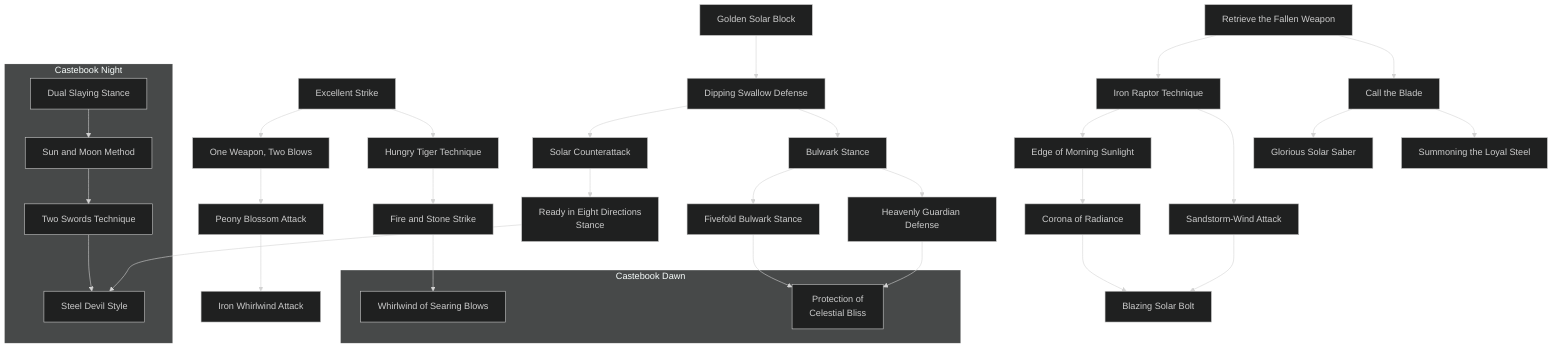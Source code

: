 ---
config:
  theme: dark
---

flowchart TD

    excellent_strike[Excellent Strike]
    click excellent_strike callback "
        Excellent Strike<br>
        <br>
        Cost: 1 mote per die<br>
        Duration: Instant<br>
        Type: Supplemental<br>
        Minimum Melee: 1<br>
        Minimum Essence: 1<br>
        Prerequisite Charms: None<br>
        <br>
        The Exalted fills her weapon with crackling Essence,
        making her swing hard and true. For each mote of Essence
        spent on this Charm, the player may add one die to a single
        attack but can no more than double her character's regular
        Dexterity + Melee dice pool.
        "

    hungry_tiger_technique[Hungry Tiger Technique]
    excellent_strike --> hungry_tiger_technique
    click hungry_tiger_technique callback "
        Hungry Tiger Technique<br>
        <br>
        Cost: 1 mote<br>
        Duration: Instant<br>
        Type: Minimum Melee<br>
        Supplemental: 2<br>
        Minimum Essence: 1<br>
        Prerequisite Charms: Excellent Strike<br>
        <br>
        To activate the Hungry Tiger Technique, the Exalted
        charges her body and weapon with Essence, unifying the
        two and making her attack as if the weapon were an
        extension of her being. If the attack is successful, the player
        counts the extra successes twice for the purposes of determining
        damage. The Essence to power this Charm must be
        spent prior to making the attack roll.
        "

    fire_and_stone_strike[Fire and Stone Strike]
    hungry_tiger_technique --> fire_and_stone_strike
    click fire_and_stone_strike callback "
        Fire and Stone Strike<br>
        <br>
        Cost: 1 mote per health level<br>
        Duration: Instant<br>
        Type: Supplemental<br>
        Minimum Melee: 3<br>
        Minimum Essence: 1<br>
        Prerequisite Charms: Hungry Tiger Technique<br>
        <br>
        The character focuses her Essence into her weapon and
        swings a terrible blow against her opponent. If the blow is
        successful, the character's attack does an additional die of
        damage against her opponent for every mote of Essence she
        spent activating the Charm. Characters cannot spend more
        Essence activating Fire and Stones Strike than they have
        dots of Strength. Note that the Essence cost of Fire and
        Stones Strike must be spent before the attack roll. If a
        non-orichalcum weapon is used to do more automatic damage
        successes than its damage rating, it will probably break.<br>
        <br>
        Errata:<br>
        This one is entertainingly confusing. Clearly, nazi ninja frogmen secretly altered the manuscript.
        For every mote you spend on Fire and Stones strike, one of your damage dice will not be rolled, it will be
        an automatic success. It does not add to the damage of the attack, it merely takes what would normally be
        dice rolled for damage and converts them to automatic successes. This is a wager – if you do less dice of
        damage than you paid the conversion cost on, you have wasted the Essence. Obviously, if you can hit them
        at all while using this Charm, you will generally do at least one Health Level of damage, since all
        successful attacks do 1 die of damage. If the opponent is protected by Invulnerable Skin of Bronze or
        something else that completely defends against wimpy attacks, and you throw a wimpy attack at them, you
        will not do an automatic health level.
        "

    one_weapon_two_blows[One Weapon, Two Blows]
    excellent_strike --> one_weapon_two_blows
    click one_weapon_two_blows callback "
        One Weapon, Two Blows<br>
        <br>
        Cost: 3 motes<br>
        Duration: Instant<br>
        Type: Extra Action<br>
        Minimum Melee: 2<br>
        Minimum Essence: 1<br>
        Prerequisite Charms: Excellent Strike<br>
        <br>
        The Exalted charges her weapon arm with Essence,
        and it becomes as fast as a striking snake. The character
        may attack a target twice in one turn. The attacks both
        occur on the character's initiative, but each is rolled
        separately. If the defender attempts to dodge or parry, one
        roll is made and the results are applied to both attacks.
        "

    peony_blossom_attack[Peony Blossom Attack]
    one_weapon_two_blows --> peony_blossom_attack
    click peony_blossom_attack callback "
        Peony Blossom Attack<br>
        <br>
        Cost: Varies<br>
        Duration: Instant<br>
        Type: Extra Action<br>
        Minimum Melee: 3<br>
        Minimum Essence: 1<br>
        Prerequisite Charms: One Weapon, Two Blows<br>
        <br>
        The Exalted surrounds herself with a nimbus of Essence,
        and her movements become as rapid and smooth as
        ice on hot metal. The character may make multiple attacks,
        either against multiple targets or a single opponent.
        The character may attack as many times as she likes, so
        long as she has sufficient Essence to fuel the Charm. Each
        attack costs motes of Essence equal to the twice the total
        number of attacks the character has made that turn,
        including his normal attack. A character making 5 attacks
        would pay 28 (4 + 6 + 8 + 10) motes of Essence to activate
        the Peony Blossom Attack.<br>
        The player must declare how many attacks the character
        will make this turn before the character takes her first
        action. The character cannot split her Melee dice pool and
        use this Charm in the same turn, so a Combo with some
        sort of defensive Charm is recommended. Defenders must
        dodge or parry each attack separately.
        "

    iron_whirlwind_attack[Iron Whirlwind Attack]
    peony_blossom_attack --> iron_whirlwind_attack
    click iron_whirlwind_attack callback "
        Iron Whirlwind Attack<br>
        <br>
        Cost: 5 motes, 1 Willpower<br>
        Duration: Instant<br>
        Type: Extra Action<br>
        Minimum Melee: 5<br>
        Minimum Essence: 2<br>
        Prerequisite Charms: Peony Blossom Attack<br>
        <br>
        The character permeates his body with raw Essence,
        so much that it wraps around him in a gauzy corona and
        leaves trailing streaks behind his lightning-fast strikes and
        thrusts. On the turn he uses this Charm, the character may
        make a total number of attacks equal to his Dexterity.
        The character cannot split his Melee dice pool and
        use this Charm in the same turn, so a Combo with some
        sort of defensive Charm is recommended.
        "

    retrieve_the_fallen_weapon[Retrieve the Fallen Weapon]
    click retrieve_the_fallen_weapon callback "
        Retrieve the Fallen Weapon<br>
        <br>
        Cost: 1 mote<br>
        Duration: Instant<br>
        Type: Simple<br>
        Minimum Melee: 1<br>
        Minimum Essence: 1<br>
        Prerequisite Charms: None<br>
        <br>
        The Exalted may use the bonds that form between a
        weapon and its wielder to call his chosen implement of battle
        to his hand. This Charm can overcome friction and gravity to
        carry the weapon through the air to the character but cannot
        defeat doors, chains and other such substantial hindrances.
        The character must have his weapon hand empty and must be
        able to see the weapon in order to call it to himself. The
        character must have used the weapon and be familiar with it
        to use this Charm on it — it must be his weapon.
        "

    call_the_blade[Call the Blade]
    retrieve_the_fallen_weapon --> call_the_blade
    click call_the_blade callback "
        Call the Blade<br>
        <br>
        Cost: 3 motes<br>
        Duration: Instant<br>
        Type: Simple<br>
        Minimum Melee: 2<br>
        Minimum Essence: 2<br>
        Prerequisite Charms: Retrieve the Fallen Weapon<br>
        <br>
        The character may call her weapon back to her hand, even
        if she cannot see it. The weapon does not traverse the space
        between its location and the character's hand, it simply flashes into
        her grasp. The call of this Charm reaches only (10x the character's
        Essence) yards, if the weapon is farther than that, the Charm will
        fail. As with Retrieve the Fallen Weapon, the character cannot use
        this power to steal weapons, only to call her own weapon to her.
        "

    summoning_the_loyal_steel[Summoning the Loyal Steel]
    call_the_blade --> summoning_the_loyal_steel
    click summoning_the_loyal_steel callback "
        Summoning the Loyal Steel<br>
        <br>
        Cost: 1 mote to summon or banish<br>
        Duration: Instant<br>
        Type: Reflexive<br>
        Minimum Melee: 3<br>
        Minimum Essence: 1<br>
        Prerequisite Charms: Call the Blade<br>
        <br>
        The character simply gestures, and his weapon flashes to
        his hand, appearing instantly in his grasp regardless of its
        previous location. A character who is holding his weapon can
        also banish it, spending a mote of Essence to place it Elsewhere.
        Weapons that have been placed Elsewhere are gone from the
        world and can only be reached by their Exalted owner through
        the use of Summoning the Loyal Steel. The Exalted must have
        "

    glorious_solar_saber[Glorious Solar Saber]
    call_the_blade --> glorious_solar_saber
    click glorious_solar_saber callback "
        Glorious Solar Saber<br>
        <br>
        Cost: 5 motes + 1 Willpower<br>
        Duration: One scene<br>
        Type: Simple<br>
        Minimum Melee: 3<br>
        Minimum Essence: 2<br>
        Prerequisite Charms: Call the Blade<br>
        <br>
        The character can now never be disarmed. She can
        concentrate Essence in her hand, forming a glittering
        golden blade of pure magical energy that does a base lethal
        damage equal to the character's Strength plus her Essence
        score. The blade glows brightly enough to light an area
        three or four yards across. Each Exalted's blade is different,
        perfectly matching her personality and fighting style.<br>
        <br>
        Errata:<br>
        The Saber has a Speed of +3, and an Accuracy and Defense of +1 each.
        "

    iron_raptor_technique[Iron Raptor Technique]
    retrieve_the_fallen_weapon --> iron_raptor_technique
    click iron_raptor_technique callback "
        Iron Raptor Technique<br>
        <br>
        Cost: 2 motes<br>
        Duration: Instant<br>
        Type: Simple<br>
        Minimum Melee: 3<br>
        Minimum Essence: 1<br>
        Prerequisite Charms: Retrieve the Fallen Weapon<br>
        <br>
        This Charm allows the character to use his weapon to
        attack up to Dexterity x 5 yards away. The weapon whirls
        through the air to its strike its target, like a bloodthirsty, metal
        bird of prey, and then spins obediently back to the wielder's
        hand. The character attacks with his Melee pool, as usual, and
        the damage is determined using his Strength as if it was anormal
        Melee attack. Iron Raptor attacks can be blocked like normal
        Melee attacks. Botched Iron Raptor attacks can result in stuck
        or lost weapons or injury to the Exalted using the Charm.
        "

    sandstorm_wind_attack[Sandstorm-Wind Attack]
    iron_raptor_technique --> sandstorm_wind_attack
    click sandstorm_wind_attack callback "
        Sandstorm-Wind Attack<br>
        <br>
        Cost: 3 motes<br>
        Duration: Instant<br>
        Type: Simple<br>
        Minimum Melee: 4<br>
        Minimum Essence: 2<br>
        Prerequisite Charms: Iron Raptor Technique<br>
        <br>
        The character charges his weapon with Essence and
        strikes a blow at a distant target. A slashing edge of concentrated
        force leaps from the weapon and races toward the target.<br>
        The character attacks with his Dexterity + Melee dice pool and
        does a base lethal damage of his Strength + his Essence. The
        Sandstorm-Wind Attack is blocked as a ranged attack, not as
        a Melee attack. Sandstorm-Wind Attack can strike characters
        up to (10 x the character's Essence) yards away.
        "

    edge_of_morning_sunlight[Edge of Morning Sunlight]
    iron_raptor_technique --> edge_of_morning_sunlight
    click edge_of_morning_sunlight callback "
        Edge of Morning Sunlight<br>
        <br>
        Cost: 1 mote<br>
        Duration: Instant<br>
        Type: Supplemental<br>
        Minimum Melee: 5<br>
        Minimum Essence: 2<br>
        Prerequisite Charms: Iron Raptor Technique<br>
        <br>
        The character concentrates on manifesting his Essence
        through the medium of his weapon. The weapon
        becomes invested with Solar power and is highly effective
        against creatures of darkness, the undead and the Abyssal
        Exalted. The weapon adds the character's Essence to its
        regular damage when used against such creatures.
        "

    corona_of_radiance[Corona of Radiance]
    edge_of_morning_sunlight --> corona_of_radiance
    click corona_of_radiance callback "
        Corona of Radiance<br>
        <br>
        Cost: 5 motes, 1 Willpower<br>
        Duration: One scene<br>
        Type: Simple<br>
        Minimum Melee: 5<br>
        Minimum Essence: 2<br>
        Prerequisite Charms: Edge of Morning Sunlight<br>
        <br>
        The character channels Essence through her body, using
        her weapon as an aggressive focus. Her flesh coruscates with
        flickering Solar energy, and attacks against her by undead,
        creatures of the night and Abyssal Exalted are at + 1 difficulty.
        In addition, if such creatures strike her without using a
        weapon, they must soak aggravated damage equal to the
        character's Essence. While Corona of Radiance is active, the
        Exalted's attacks against such creatures do aggravated damage
        and have a damage bonus equal to the character's Essence.<br>
        <br>
        Errata:<br>
        The description of this Charm mentions the Charm “Solar Blaze”. That’s what Corona of Radiance was
        before the name changed.
        "

    blazing_solar_bolt[Blazing Solar Bolt]
    sandstorm_wind_attack --> blazing_solar_bolt
    corona_of_radiance --> blazing_solar_bolt
    click blazing_solar_bolt callback "
        Blazing Solar Bolt<br>
        <br>
        Cost: 3 motes, 1 Willpower<br>
        Duration: Instant<br>
        Type: Simple<br>
        Minimum Melee: 5<br>
        Minimum Essence: 3<br>
        Prerequisite Charms: Corona of Radiance, Sandstorm-Wind Attack<br>
        <br>
        The character channels pure Solar Essence though herself,
        focusing it with her will and through the medium of her
        weapon. A powerful lance of energy leaps between the Solar's
        Caste Mark, her weapon and the target. The character makes
        an attack with her Dexterity + Melee dice pool, which cannot
        be blocked or dodged without the use of Charms. The attack
        does lethal damage and has a base damage of the Exalted's
        Strength + her Willpower. Against inhabitants of Malfeas and
        the Underworld, Blazing Solar Bolt inflicts aggravated damage.
        "

    golden_solar_block[Golden Solar Block]
    click golden_solar_block callback "
        Golden Solar Block<br>
        <br>
        Cost: 1 mote per 2 dice<br>
        Duration: Instant<br>
        Type: Reflexive<br>
        Minimum Melee: 1<br>
        Minimum Essence: 1<br>
        Prerequisite Charms: None<br>
        <br>
        Through this Charm, the character uses Essence to guide
        her weapon on the defense, allowing her to parry the attacks
        of many foes at once. The character may trade Essence for dice
        to block any hand-to-hand attack that she is aware of, at the
        cost of 1 mote per 2 dice. The player cannot use more dice to
        parry any single attack than her Melee dice pool. If there are
        an odd number of dice in her Melee pool, then the fractional
        mote left over after buying the last die is lost.<br>
        <br>
        Errata:<br>
        This Charm is an exception to the general Ability + Attribute rule. When using Golden Essence Block, you
        can’t make your dice pool exceed your normal parry pool (Dexterity + Melee + whatever bonuses you may
        have lying around from the weapon or your specialties). It’s most efficient in parrying multiple extra
        attackers where a couple parry dice is all you need. If combined with something like Dipping Swallow
        Defense it proves very useful for parrying the attacks of Exalts as well. For more on reflexive Charms that
        give you extra dice and how they combine with reflexive Charms that give you full parries and dodges, see
        the “Dice Pool Maximums” entry in the Technical Rules Clarifications section of this document.
        "

    dipping_swallow_defense[Dipping Swallow Defense]
    golden_solar_block --> dipping_swallow_defense
    click dipping_swallow_defense callback "
        Dipping Swallow Defense<br>
        <br>
        Cost: 2 motes<br>
        Duration: Instant<br>
        Type: Reflexive<br>
        Minimum Melee: 2<br>
        Minimum Essence: 1<br>
        Prerequisite Charms: Golden Essence Block<br>
        <br>
        The character has achieved further mastery of defensive
        Essence flows and can now more smoothly block
        attacks. Dipping Swallow Defense allows the character to
        use his full Dexterity + Melee dice pool to parry any one
        incoming hand-to-hand attack that he is aware of.
        "

    bulwark_stance[Bulwark Stance]
    dipping_swallow_defense --> bulwark_stance
    click bulwark_stance callback "
        Bulwark Stance<br>
        <br>
        Cost: 5 motes<br>
        Duration: Until next action<br>
        Type: Simple<br>
        Minimum Melee: 3<br>
        Minimum Essence: 1<br>
        Prerequisite Charms: Dipping Swallow Defense<br>
        <br>
        The character now has the ability to use defensive
        Essence flows to gain perfect form and poise. Until her
        next action, the character may use her full Dexterity +
        Melee dice pool to parry any attack she is aware of, so long
        as the attack has a physical component and is not specifically
        noted as being impossible to block.
        "

    heavenly_guardian_defense[Heavenly Guardian Defense]
    bulwark_stance --> heavenly_guardian_defense
    click heavenly_guardian_defense callback "
        Heavenly Guardian Defense<br>
        <br>
        Cost: 3 motes, 1 Willpower<br>
        Duration: Instant<br>
        Type: Reflexive<br>
        Minimum Melee: 4<br>
        Minimum Essence: 2<br>
        Prerequisite Charms: Bulwark Stance<br>
        <br>
        The character may block, without his player rolling, any
        one attack against him that he is aware of, even if the attack
        is not normally blockable, such as that from an arrow, a bolt
        of acid or a hurtling boulder. Blocking the tremendously
        powerful attacks of beings such as godlings and demon princes
        will almost certainly cause non-magical weapons to perish,
        but the attack will be stopped at no harm to the Exalted.<br>
        <br>
        Errata:<br>
        It says this can block unblockable attacks &quot;including those from arrows&quot;, implying that you normally can’t,
        when the Drama chapter clearly states you can. This is a holdover from earlier versions of the rules, when
        Archery attacks were harder to block. Heavenly Guardian Defense can still block pretty much any sort of
        physical attack, it’s just arrows aren’t anything special anymore.
        "

    fivefold_bulwark_stance[Fivefold Bulwark Stance]
    bulwark_stance --> fivefold_bulwark_stance
    click fivefold_bulwark_stance callback "
        Fivefold Bulwark Stance<br>
        <br>
        Cost: 5 motes, 1 Willpower<br>
        Duration: One scene<br>
        Type: Reflexive<br>
        Minimum Melee: 5<br>
        Minimum Essence: 3<br>
        Prerequisite Charms: Bulwark Stance<br>
        <br>
        For the rest of the scene, the character is surrounded by
        glowing Essence arcs, outlining his ideal protective moves
        and guiding his weapon in defense. The character may use
        his full Dexterity + Melee dice pool to parry any attacks
        against him of which he is aware, even missile weapons and
        magical attacks that possess a physical component.
        "

    solar_counterattack[Solar Counterattack]
    dipping_swallow_defense --> solar_counterattack
    click solar_counterattack callback "
        Solar Counterattack<br>
        <br>
        Cost: 3 motes<br>
        Duration: Instant<br>
        Type: Reflexive<br>
        Minimum Melee: 4<br>
        Minimum Essence: 1<br>
        <br>
        Prerequisite Charms: Dipping Swallow Defense
        Essence guides the character's tempo, allowing her
        to strike when her enemy extends for an attack. The
        character may immediately make an attack at her full
        Dexterity + Melee dice pool against anyone executing a
        hand-to-hand attack against her. This attack is made
        after the roll to hit the counterattacking Exalted but
        before damage is determined.<br>
        The Solar Counterattack is not an action and does
        not subtract from the character's dice pools or affect her
        action for the turn. A character can make as many Solar
        Counterattacks in a turn as she can afford to pay for, but a
        character cannot use Solar Counterattack in response to
        Solar Counterattack or any other counterattack Charm.
        "

    ready_in_eight_direction_stance[Ready in Eight Directions<br>Stance]
    solar_counterattack --> ready_in_eight_direction_stance
    click ready_in_eight_direction_stance callback "
        Ready in Eight Directions Stance<br>
        <br>
        Cost: 5 motes<br>
        Duration: One turn<br>
        Type: Reflexive<br>
        Minimum Melee: 5<br>
        Minimum Essence: 2<br>
        Prerequisite Charms: Solar Counterattack<br>
        <br>
        The character now rides the impulses of Essence
        with supple perfection. To attack him is to invite a lethal
        counterstroke. Until the character's next action, he may
        respond to all incoming hand-to-hand attacks with an
        immediate counterattack at his full Dexterity + Melee
        dice pool. As with Solar Counterattack, Ready in Eight
        Directions Stance comes after the opponent's attack roll
        but before damage effects are applied. Ready in Eight
        Directions Stance in no way mitigates the attack's effects.
        A character cannot use Ready in Eight Directions
        Stance in response to Solar Counterattack or any other
        counterattack Charm.
        "

    subgraph Castebook Dawn
        direction TB

        whirlwind_of_searing_blows[Whirlwind of Searing Blows]
        click whirlwind_of_searing_blows callback "
            Whirlwind of Searing Blows<br>
            <br>
            Cost: 7 motes, 1 Willpower<br>
            Duration: One scene<br>
            Type: Supplemental<br>
            Minimum Melee: 4<br>
            Minimum Essence: 3<br>
            Prerequisite Charms: Fire and Stones Strike<br>
            <br>
            The character increases her mastery of her power and learns
            to charge her weapon with Essence for an entire battle. Filled
            with devastating might, the weapon can deliver punishing blows
            to all opponents. Add the character's permanent Essence to the
            weapon's damage for the rest of the scene. Any weapon save one
            of exceptional quality will fall to pieces after the end of this scene,
            and only weapons made of the Five Magical Materials can stand
            up to repeated uses of this Charm. A character can benefit from
            the effects of only one application of this Charm at a time.
            "

        protection_of_celestial_bliss[Protection of<br>Celestial Bliss]
        click protection_of_celestial_bliss callback "
            Protection of Celestial Bliss<br>
            <br>
            Cost: 7 motes, 1 Willpower<br>
            Duration: Special<br>
            Type: Reflexive<br>
            Minimum Melee: 5<br>
            Minimum Essence: 6<br>
            Prerequisite Charms: Heavenly Guardian Defense, Fivefold Bulwark Stance<br>
            <br>
            The character may block, without rolling, a number
            attacks against him that he is aware of equal to his Melee Ability,
            even if the attack is not normally blockable (like a bolt of acid
            or a hurtling boulder). Blocking even a single strong attack by
            a powerful spirit or a Yozi will cause any non-magical weapons
            to perish, but the Charm will blunt the attack at no harm to the
            blocking character. Characters wielding magical weapons can
            parry any number of incredibly powerful attacks without risk.
            "
    end

    fire_and_stone_strike --> whirlwind_of_searing_blows
    heavenly_guardian_defense --> protection_of_celestial_bliss
    fivefold_bulwark_stance --> protection_of_celestial_bliss


    subgraph Castebook Night
        dual_slaying_stance[Dual Slaying Stance]
        click dual_slaying_stance callback "
            Dual Slaying Stance<br>
            <br>
            Cost: 1 mote<br>
            Duration: Instant<br>
            Type: Reflexive<br>
            Minimum Melee: 2<br>
            Minimum Essence: 1<br>
            Prerequisite Charms: None<br>
            <br>
            The character guides his hands with Essence, allowing
            him to fight with weapons in both hands. This Charm
            reduces multiple action penalties by 2 for an attack or
            parry action performed by a character wielding two weapons
            and completely eliminates the penalty for using a
            weapon in the character's off hand. The character can
            activate this Charm a maximum number of times per turn
            equal to his Melee score.
            "

        sun_and_moon_method[Sun and Moon Method]
        click sun_and_moon_method callback "
            Sun and Moon Method<br>
            <br>
            Cost: 2 motes<br>
            Duration: One turn<br>
            Type: Extra Action<br>
            Minimum Melee: 3<br>
            Minimum Essence: 2<br>
            Prerequisite Charms: Dual Slaying Stance<br>
            <br>
            Through harmony with the Essence flows, a character
            holding a weapon in each hand can strike once with
            each weapon without penalties for off-hand use or mul-
            tiple actions. In a single turn, the character can make
            two parries, two attacks or one attack and one parry
            without any penalties for multiple actions. However, a
            character cannot split his dice pool when using this
            Charm, and the character's parry is a normal single-attempt
            parry unless the Exalt is also using Two Swords
            Technique. In order to use this Charm, the character
            must have weapons in both hands. This Charm may
            explicitly be placed in a Combo despite its non-Instant
            duration. This Charm may be activated reflexively but
            Combos as if it were of the Extra Actions type.
            "

        two_swords_technique[Two Swords Technique]
        click two_swords_technique callback "
            Two Swords Technique<br>
            <br>
            Cost: 4 motes<br>
            Duration: One scene<br>
            Type: Reflexive<br>
            Minimum Melee: 4<br>
            Minimum Essence: 2<br>
            Prerequisite Charms: Sun-and-Moon Method<br>
            <br>
            The character can now allow Essence to manage his
            hands for him and receives no penalty for fighting with
            two weapons for an entire scene. He may use either
            weapon to perform any combat action without penalty.
            This does not allow him to take extra actions as if he
            were using Charms, but he may split his dice pool
            normally. In addition, this Charm completely eliminates
            the off-hand penalty and also allows the character
            to sacrifice an action for the turn make a &quot;cascading
            parry.&quot; This consumes both his actions for the turn. The
            cascading parry's dice pool starts at the Exalt's Dexterity
            nt Melee + the sum of the two weapons' defensive
            bonuses and drops by 1 for each successive parry at-
            tempt. A character using Two Swords Technique can
            abort to this defense, just as if he were aborting to a full
            dodge or a full parry. In order to use this Charm, the
            character must have weapons in both hands.
            "

            steel_devil_style[Steel Devil Style]
            click steel_devil_style callback "
                Steel Devil Style<br>
                <br>
                Cost: 5 motes, 1 Willpower<br>
                Duration: One scene<br>
                Type: Simple<br>
                Minimum Melee: 5<br>
                Minimum Essence: 4<br>
                Prerequisite Charms: Ready in Eight Directions Stance, Two Swords Technique<br>
                <br>
                The character enfolds himself in Essence, allowing it
                to guide his actions as he whirls through a breathtakingly
                graceful whirlwind of deadly blows. So long as he has
                weapons in both hands, a character who has activated this
                Charm is an incredibly deadly opponent.<br>
                Whenever the character is attacked, he may make a
                reflexive automatic parry attempt with whichever of his
                weapons he chooses at his Dexterity + Melee + any other
                modifiers. In addition, he may reflexively counterattack
                any hand-to-hand attack with whichever of his weapons
                he chooses. This counterattack is rolled after the auto-
                matic parry, and if the automatic parry is successful, extra
                successes on the parry attempt are added as bonus dice to
                the counterattack roll.<br>
                The parry and the counterattack are &quot;normal&quot; ac-
                tions for the character, and so, the character could
                enhance his counterattacks with Excellent Strike or his
                defense with Golden Essence Block, but the character
                still cannot invoke the effects of more than one different
                Charm per turn without a Combo. In addition, a char-
                acter under the effects of this Charm may not use or
                benefit from extra action Charms, nor may he use or
                benefit from any effect that causes him to make another
                parry or another riposte. The counterattack bonus dice
                added by extra successes on the parry attempt are a
                Charm bonus and count against the character's At-
                tribute + Ability maximum for bonus dice if he uses
                other Charms to enhance the riposte. The counterattack
                effect of Steel Devil Style cannot be used in response
                to other counterattack effects, but the automatic parry is
                still active against these attacks.<br>
                In order to use this Charm, the character must have
                weapons in both hands. If the character is no longer
                using two weapons, he loses access to the Charm's
                effects, though he can use them again the instant he is
                rearmed. A character under this Charm's effects who no
                longer has a weapon in either hand is still unable to
                activate extra action, full parry or riposte Charms while
                disarmed and must terminate the Charm's eftects (this
                can- be done reflexively and does nor require dice or
                count as an action) in order to permit these types of
                effects to work on him.
                "
    end
    dual_slaying_stance --> sun_and_moon_method
    sun_and_moon_method --> two_swords_technique
    ready_in_eight_direction_stance --> steel_devil_style
    two_swords_technique --> steel_devil_style